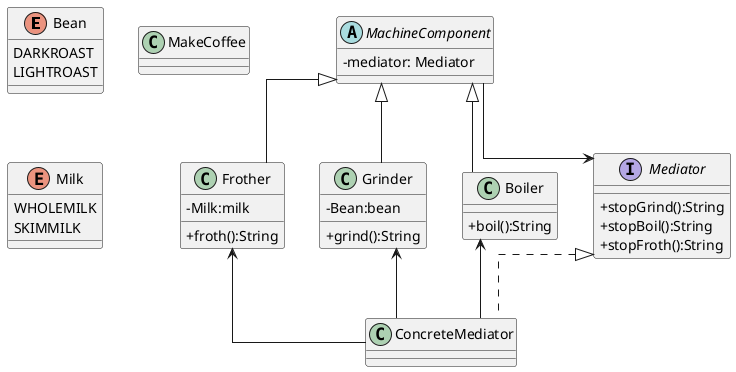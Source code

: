 @startuml
skinparam classAttributeIconSize 0
skinparam linetype ortho
Enum Bean
Class MakeCoffee
Enum Milk
Class Frother
Class Grinder
Class Boiler
Class ConcreteMediator
Interface Mediator
Abstract Class MachineComponent



MachineComponent --> Mediator
Mediator <|.. ConcreteMediator
Frother <-- ConcreteMediator
Grinder <-- ConcreteMediator
Boiler  <--ConcreteMediator


MachineComponent <|-- Grinder
MachineComponent <|-- Boiler
MachineComponent <|-- Frother

Abstract Class MachineComponent {
-mediator: Mediator
}

Interface Mediator{
+stopGrind():String
+stopBoil():String
+stopFroth():String
}

Class Grinder {
-Bean:bean
+grind():String
}

Enum Bean {
DARKROAST
LIGHTROAST
}

Enum Milk {
WHOLEMILK
SKIMMILK
}

Class Boiler {
+boil():String
}

Class Frother {
-Milk:milk
+froth():String
}


@enduml